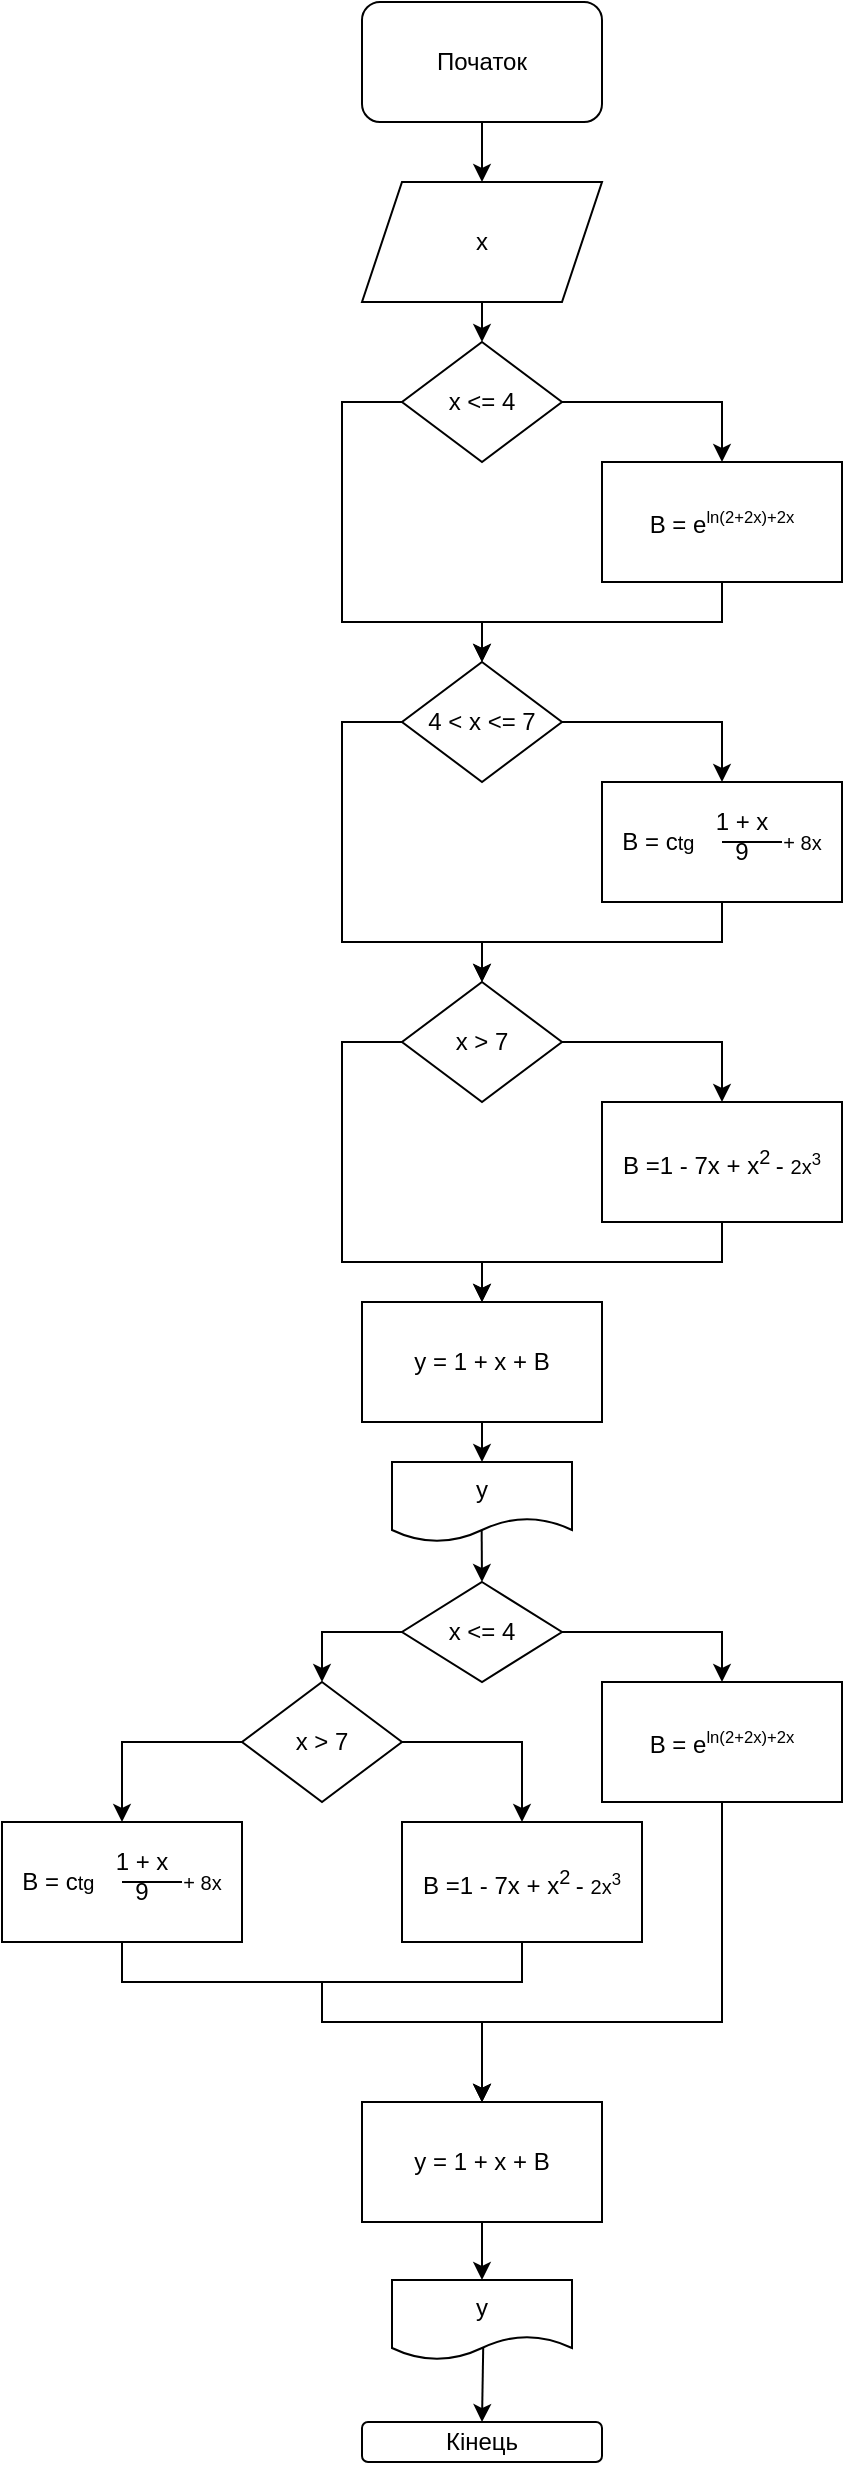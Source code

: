 <mxfile version="15.3.5" type="device"><diagram id="lZzgDiLI62Cbn6dl2Y7r" name="Page-1"><mxGraphModel dx="733" dy="660" grid="1" gridSize="10" guides="1" tooltips="1" connect="1" arrows="1" fold="1" page="1" pageScale="1" pageWidth="827" pageHeight="1169" math="0" shadow="0"><root><mxCell id="0"/><mxCell id="1" parent="0"/><mxCell id="NqlNtR8FpKZzHpzHV1_b-4" style="edgeStyle=none;curved=1;rounded=0;orthogonalLoop=1;jettySize=auto;html=1;entryX=0.5;entryY=0;entryDx=0;entryDy=0;endArrow=classic;sourcePerimeterSpacing=8;targetPerimeterSpacing=8;strokeWidth=1;endFill=1;exitX=0.5;exitY=1;exitDx=0;exitDy=0;" parent="1" source="NqlNtR8FpKZzHpzHV1_b-1" target="NqlNtR8FpKZzHpzHV1_b-2" edge="1"><mxGeometry relative="1" as="geometry"/></mxCell><mxCell id="NqlNtR8FpKZzHpzHV1_b-1" value="Початок" style="rounded=1;whiteSpace=wrap;html=1;hachureGap=4;pointerEvents=0;" parent="1" vertex="1"><mxGeometry x="340" y="30" width="120" height="60" as="geometry"/></mxCell><mxCell id="NqlNtR8FpKZzHpzHV1_b-6" value="" style="edgeStyle=none;curved=1;rounded=0;orthogonalLoop=1;jettySize=auto;html=1;endArrow=classic;endFill=1;sourcePerimeterSpacing=8;targetPerimeterSpacing=8;strokeWidth=1;entryX=0.5;entryY=0;entryDx=0;entryDy=0;exitX=0.5;exitY=1;exitDx=0;exitDy=0;" parent="1" source="NqlNtR8FpKZzHpzHV1_b-2" target="NqlNtR8FpKZzHpzHV1_b-5" edge="1"><mxGeometry relative="1" as="geometry"/></mxCell><mxCell id="NqlNtR8FpKZzHpzHV1_b-2" value="х" style="shape=parallelogram;perimeter=parallelogramPerimeter;whiteSpace=wrap;html=1;fixedSize=1;hachureGap=4;pointerEvents=0;" parent="1" vertex="1"><mxGeometry x="340" y="120" width="120" height="60" as="geometry"/></mxCell><mxCell id="NqlNtR8FpKZzHpzHV1_b-11" style="edgeStyle=none;rounded=0;orthogonalLoop=1;jettySize=auto;html=1;exitX=1;exitY=0.5;exitDx=0;exitDy=0;entryX=0.5;entryY=0;entryDx=0;entryDy=0;endArrow=classic;endFill=1;sourcePerimeterSpacing=8;targetPerimeterSpacing=8;strokeWidth=1;" parent="1" source="NqlNtR8FpKZzHpzHV1_b-5" target="NqlNtR8FpKZzHpzHV1_b-8" edge="1"><mxGeometry relative="1" as="geometry"><Array as="points"><mxPoint x="520" y="230"/></Array></mxGeometry></mxCell><mxCell id="NqlNtR8FpKZzHpzHV1_b-18" style="edgeStyle=none;rounded=0;orthogonalLoop=1;jettySize=auto;html=1;entryX=0.5;entryY=0;entryDx=0;entryDy=0;endArrow=classic;endFill=1;sourcePerimeterSpacing=8;targetPerimeterSpacing=8;strokeWidth=1;exitX=0;exitY=0.5;exitDx=0;exitDy=0;exitPerimeter=0;" parent="1" source="NqlNtR8FpKZzHpzHV1_b-5" target="NqlNtR8FpKZzHpzHV1_b-13" edge="1"><mxGeometry relative="1" as="geometry"><Array as="points"><mxPoint x="330" y="230"/><mxPoint x="330" y="340"/><mxPoint x="400" y="340"/></Array></mxGeometry></mxCell><mxCell id="NqlNtR8FpKZzHpzHV1_b-5" value="x &amp;lt;= 4" style="rhombus;whiteSpace=wrap;html=1;hachureGap=4;pointerEvents=0;" parent="1" vertex="1"><mxGeometry x="360" y="200" width="80" height="60" as="geometry"/></mxCell><mxCell id="NqlNtR8FpKZzHpzHV1_b-19" style="edgeStyle=none;rounded=0;orthogonalLoop=1;jettySize=auto;html=1;exitX=0.5;exitY=1;exitDx=0;exitDy=0;endArrow=classic;endFill=1;sourcePerimeterSpacing=8;targetPerimeterSpacing=8;strokeWidth=1;" parent="1" source="NqlNtR8FpKZzHpzHV1_b-8" edge="1"><mxGeometry relative="1" as="geometry"><mxPoint x="400" y="360" as="targetPoint"/><Array as="points"><mxPoint x="520" y="340"/><mxPoint x="400" y="340"/></Array></mxGeometry></mxCell><mxCell id="NqlNtR8FpKZzHpzHV1_b-8" value="B = e&lt;span style=&quot;font-size: 10px&quot;&gt;&lt;sup&gt;ln(2+2x)+2x&lt;/sup&gt;&lt;/span&gt;" style="rounded=0;whiteSpace=wrap;html=1;hachureGap=4;pointerEvents=0;" parent="1" vertex="1"><mxGeometry x="460" y="260" width="120" height="60" as="geometry"/></mxCell><mxCell id="NqlNtR8FpKZzHpzHV1_b-12" style="edgeStyle=none;rounded=0;orthogonalLoop=1;jettySize=auto;html=1;exitX=1;exitY=0.5;exitDx=0;exitDy=0;entryX=0.5;entryY=0;entryDx=0;entryDy=0;endArrow=classic;endFill=1;sourcePerimeterSpacing=8;targetPerimeterSpacing=8;strokeWidth=1;" parent="1" source="NqlNtR8FpKZzHpzHV1_b-13" target="NqlNtR8FpKZzHpzHV1_b-14" edge="1"><mxGeometry relative="1" as="geometry"><Array as="points"><mxPoint x="520" y="390"/></Array></mxGeometry></mxCell><mxCell id="NqlNtR8FpKZzHpzHV1_b-13" value="4 &amp;lt; x &amp;lt;= 7" style="rhombus;whiteSpace=wrap;html=1;hachureGap=4;pointerEvents=0;" parent="1" vertex="1"><mxGeometry x="360" y="360" width="80" height="60" as="geometry"/></mxCell><mxCell id="NqlNtR8FpKZzHpzHV1_b-14" value="B = c&lt;font size=&quot;1&quot;&gt;tg&amp;nbsp; &amp;nbsp; &amp;nbsp; &amp;nbsp; &amp;nbsp; &amp;nbsp; &amp;nbsp; &amp;nbsp; + 8x&lt;/font&gt;" style="rounded=0;whiteSpace=wrap;html=1;hachureGap=4;pointerEvents=0;" parent="1" vertex="1"><mxGeometry x="460" y="420" width="120" height="60" as="geometry"/></mxCell><mxCell id="NqlNtR8FpKZzHpzHV1_b-15" style="edgeStyle=none;rounded=0;orthogonalLoop=1;jettySize=auto;html=1;exitX=1;exitY=0.5;exitDx=0;exitDy=0;entryX=0.5;entryY=0;entryDx=0;entryDy=0;endArrow=classic;endFill=1;sourcePerimeterSpacing=8;targetPerimeterSpacing=8;strokeWidth=1;" parent="1" source="NqlNtR8FpKZzHpzHV1_b-16" target="NqlNtR8FpKZzHpzHV1_b-17" edge="1"><mxGeometry relative="1" as="geometry"><Array as="points"><mxPoint x="520" y="550"/></Array></mxGeometry></mxCell><mxCell id="NqlNtR8FpKZzHpzHV1_b-16" value="x &amp;gt; 7" style="rhombus;whiteSpace=wrap;html=1;hachureGap=4;pointerEvents=0;" parent="1" vertex="1"><mxGeometry x="360" y="520" width="80" height="60" as="geometry"/></mxCell><mxCell id="NqlNtR8FpKZzHpzHV1_b-17" value="B =1&lt;font style=&quot;font-size: 12px&quot;&gt;&amp;nbsp;- 7x + x&lt;sup&gt;2 &lt;/sup&gt;- &lt;/font&gt;&lt;font size=&quot;1&quot;&gt;2x&lt;sup&gt;3&lt;/sup&gt;&lt;/font&gt;" style="rounded=0;whiteSpace=wrap;html=1;hachureGap=4;pointerEvents=0;" parent="1" vertex="1"><mxGeometry x="460" y="580" width="120" height="60" as="geometry"/></mxCell><mxCell id="NqlNtR8FpKZzHpzHV1_b-20" style="edgeStyle=none;rounded=0;orthogonalLoop=1;jettySize=auto;html=1;entryX=0.5;entryY=0;entryDx=0;entryDy=0;endArrow=classic;endFill=1;sourcePerimeterSpacing=8;targetPerimeterSpacing=8;strokeWidth=1;exitX=0;exitY=0.5;exitDx=0;exitDy=0;exitPerimeter=0;" parent="1" edge="1"><mxGeometry relative="1" as="geometry"><mxPoint x="360" y="390" as="sourcePoint"/><mxPoint x="400" y="520" as="targetPoint"/><Array as="points"><mxPoint x="330" y="390"/><mxPoint x="330" y="500"/><mxPoint x="400" y="500"/></Array></mxGeometry></mxCell><mxCell id="NqlNtR8FpKZzHpzHV1_b-21" style="edgeStyle=none;rounded=0;orthogonalLoop=1;jettySize=auto;html=1;exitX=0.5;exitY=1;exitDx=0;exitDy=0;endArrow=classic;endFill=1;sourcePerimeterSpacing=8;targetPerimeterSpacing=8;strokeWidth=1;" parent="1" edge="1"><mxGeometry relative="1" as="geometry"><mxPoint x="400" y="520" as="targetPoint"/><mxPoint x="520" y="480" as="sourcePoint"/><Array as="points"><mxPoint x="520" y="500"/><mxPoint x="400" y="500"/></Array></mxGeometry></mxCell><mxCell id="NqlNtR8FpKZzHpzHV1_b-22" style="edgeStyle=none;rounded=0;orthogonalLoop=1;jettySize=auto;html=1;entryX=0.5;entryY=0;entryDx=0;entryDy=0;endArrow=classic;endFill=1;sourcePerimeterSpacing=8;targetPerimeterSpacing=8;strokeWidth=1;exitX=0;exitY=0.5;exitDx=0;exitDy=0;exitPerimeter=0;" parent="1" edge="1"><mxGeometry relative="1" as="geometry"><mxPoint x="360" y="550" as="sourcePoint"/><mxPoint x="400" y="680" as="targetPoint"/><Array as="points"><mxPoint x="330" y="550"/><mxPoint x="330" y="660"/><mxPoint x="400" y="660"/></Array></mxGeometry></mxCell><mxCell id="NqlNtR8FpKZzHpzHV1_b-23" style="edgeStyle=none;rounded=0;orthogonalLoop=1;jettySize=auto;html=1;exitX=0.5;exitY=1;exitDx=0;exitDy=0;endArrow=classic;endFill=1;sourcePerimeterSpacing=8;targetPerimeterSpacing=8;strokeWidth=1;" parent="1" edge="1"><mxGeometry relative="1" as="geometry"><mxPoint x="400" y="680" as="targetPoint"/><mxPoint x="520" y="640" as="sourcePoint"/><Array as="points"><mxPoint x="520" y="660"/><mxPoint x="400" y="660"/></Array></mxGeometry></mxCell><mxCell id="NqlNtR8FpKZzHpzHV1_b-24" value="" style="endArrow=none;html=1;sourcePerimeterSpacing=8;targetPerimeterSpacing=8;strokeWidth=1;endSize=6;" parent="1" edge="1"><mxGeometry width="50" height="50" relative="1" as="geometry"><mxPoint x="520" y="450" as="sourcePoint"/><mxPoint x="550" y="450" as="targetPoint"/></mxGeometry></mxCell><mxCell id="NqlNtR8FpKZzHpzHV1_b-25" value="1 + x" style="text;html=1;strokeColor=none;fillColor=none;align=center;verticalAlign=middle;whiteSpace=wrap;rounded=0;hachureGap=4;pointerEvents=0;" parent="1" vertex="1"><mxGeometry x="510" y="430" width="40" height="20" as="geometry"/></mxCell><mxCell id="NqlNtR8FpKZzHpzHV1_b-26" value="9" style="text;html=1;strokeColor=none;fillColor=none;align=center;verticalAlign=middle;whiteSpace=wrap;rounded=0;hachureGap=4;pointerEvents=0;" parent="1" vertex="1"><mxGeometry x="510" y="440" width="40" height="30" as="geometry"/></mxCell><mxCell id="NqlNtR8FpKZzHpzHV1_b-29" style="edgeStyle=none;rounded=0;orthogonalLoop=1;jettySize=auto;html=1;exitX=0.5;exitY=1;exitDx=0;exitDy=0;entryX=0.5;entryY=0;entryDx=0;entryDy=0;endArrow=classic;endFill=1;endSize=6;sourcePerimeterSpacing=8;targetPerimeterSpacing=8;strokeWidth=1;" parent="1" source="NqlNtR8FpKZzHpzHV1_b-27" target="NqlNtR8FpKZzHpzHV1_b-28" edge="1"><mxGeometry relative="1" as="geometry"/></mxCell><mxCell id="NqlNtR8FpKZzHpzHV1_b-27" value="y = 1 + x + B" style="rounded=0;whiteSpace=wrap;html=1;hachureGap=4;pointerEvents=0;" parent="1" vertex="1"><mxGeometry x="340" y="680" width="120" height="60" as="geometry"/></mxCell><mxCell id="NqlNtR8FpKZzHpzHV1_b-32" value="" style="edgeStyle=none;rounded=0;orthogonalLoop=1;jettySize=auto;html=1;endArrow=classic;endFill=1;endSize=6;sourcePerimeterSpacing=8;targetPerimeterSpacing=8;strokeWidth=1;entryX=0.5;entryY=0;entryDx=0;entryDy=0;exitX=0.498;exitY=0.83;exitDx=0;exitDy=0;exitPerimeter=0;" parent="1" source="NqlNtR8FpKZzHpzHV1_b-28" target="NqlNtR8FpKZzHpzHV1_b-30" edge="1"><mxGeometry relative="1" as="geometry"/></mxCell><mxCell id="NqlNtR8FpKZzHpzHV1_b-28" value="y" style="shape=document;whiteSpace=wrap;html=1;boundedLbl=1;hachureGap=4;pointerEvents=0;" parent="1" vertex="1"><mxGeometry x="355" y="760" width="90" height="40" as="geometry"/></mxCell><mxCell id="NqlNtR8FpKZzHpzHV1_b-33" style="edgeStyle=none;rounded=0;orthogonalLoop=1;jettySize=auto;html=1;exitX=1;exitY=0.5;exitDx=0;exitDy=0;entryX=0.5;entryY=0;entryDx=0;entryDy=0;endArrow=classic;endFill=1;endSize=6;sourcePerimeterSpacing=8;targetPerimeterSpacing=8;strokeWidth=1;" parent="1" source="NqlNtR8FpKZzHpzHV1_b-30" target="NqlNtR8FpKZzHpzHV1_b-31" edge="1"><mxGeometry relative="1" as="geometry"><Array as="points"><mxPoint x="520" y="845"/></Array></mxGeometry></mxCell><mxCell id="NqlNtR8FpKZzHpzHV1_b-44" style="edgeStyle=none;rounded=0;orthogonalLoop=1;jettySize=auto;html=1;exitX=0;exitY=0.5;exitDx=0;exitDy=0;entryX=0.5;entryY=0;entryDx=0;entryDy=0;endArrow=classic;endFill=1;endSize=6;sourcePerimeterSpacing=8;targetPerimeterSpacing=8;strokeWidth=1;" parent="1" source="NqlNtR8FpKZzHpzHV1_b-30" target="NqlNtR8FpKZzHpzHV1_b-34" edge="1"><mxGeometry relative="1" as="geometry"><Array as="points"><mxPoint x="320" y="845"/></Array></mxGeometry></mxCell><mxCell id="NqlNtR8FpKZzHpzHV1_b-30" value="x &amp;lt;= 4" style="rhombus;whiteSpace=wrap;html=1;hachureGap=4;pointerEvents=0;" parent="1" vertex="1"><mxGeometry x="360" y="820" width="80" height="50" as="geometry"/></mxCell><mxCell id="NqlNtR8FpKZzHpzHV1_b-49" style="edgeStyle=none;rounded=0;orthogonalLoop=1;jettySize=auto;html=1;exitX=0.5;exitY=1;exitDx=0;exitDy=0;endArrow=classic;endFill=1;endSize=6;sourcePerimeterSpacing=8;targetPerimeterSpacing=8;strokeWidth=1;" parent="1" source="NqlNtR8FpKZzHpzHV1_b-31" edge="1"><mxGeometry relative="1" as="geometry"><mxPoint x="400" y="1080" as="targetPoint"/><Array as="points"><mxPoint x="520" y="1040"/><mxPoint x="400" y="1040"/></Array></mxGeometry></mxCell><mxCell id="NqlNtR8FpKZzHpzHV1_b-31" value="B = e&lt;span style=&quot;font-size: 10px&quot;&gt;&lt;sup&gt;ln(2+2x)+2x&lt;/sup&gt;&lt;/span&gt;" style="rounded=0;whiteSpace=wrap;html=1;hachureGap=4;pointerEvents=0;" parent="1" vertex="1"><mxGeometry x="460" y="870" width="120" height="60" as="geometry"/></mxCell><mxCell id="xhCchE14pJW4VDcaXA_b-6" style="edgeStyle=none;sketch=0;orthogonalLoop=1;jettySize=auto;html=1;exitX=1;exitY=0.5;exitDx=0;exitDy=0;entryX=0.5;entryY=0;entryDx=0;entryDy=0;fontFamily=Architects Daughter;fontSource=https%3A%2F%2Ffonts.googleapis.com%2Fcss%3Ffamily%3DArchitects%2BDaughter;fontSize=20;endArrow=classic;endFill=1;sourcePerimeterSpacing=8;targetPerimeterSpacing=8;startArrow=none;startFill=0;strokeColor=default;rounded=0;shadow=0;" edge="1" parent="1" source="NqlNtR8FpKZzHpzHV1_b-34" target="NqlNtR8FpKZzHpzHV1_b-43"><mxGeometry relative="1" as="geometry"><Array as="points"><mxPoint x="420" y="900"/></Array></mxGeometry></mxCell><mxCell id="xhCchE14pJW4VDcaXA_b-8" style="edgeStyle=none;rounded=0;sketch=0;orthogonalLoop=1;jettySize=auto;html=1;exitX=0;exitY=0.5;exitDx=0;exitDy=0;entryX=0.5;entryY=0;entryDx=0;entryDy=0;shadow=0;fontFamily=Architects Daughter;fontSource=https%3A%2F%2Ffonts.googleapis.com%2Fcss%3Ffamily%3DArchitects%2BDaughter;fontSize=20;startArrow=none;startFill=0;endArrow=classic;endFill=1;sourcePerimeterSpacing=8;targetPerimeterSpacing=8;strokeColor=default;" edge="1" parent="1" source="NqlNtR8FpKZzHpzHV1_b-34" target="NqlNtR8FpKZzHpzHV1_b-39"><mxGeometry relative="1" as="geometry"><Array as="points"><mxPoint x="220" y="900"/></Array></mxGeometry></mxCell><mxCell id="NqlNtR8FpKZzHpzHV1_b-34" value="x &amp;gt; 7" style="rhombus;whiteSpace=wrap;html=1;hachureGap=4;pointerEvents=0;" parent="1" vertex="1"><mxGeometry x="280" y="870" width="80" height="60" as="geometry"/></mxCell><mxCell id="xhCchE14pJW4VDcaXA_b-9" style="edgeStyle=none;rounded=0;sketch=0;orthogonalLoop=1;jettySize=auto;html=1;exitX=0.5;exitY=1;exitDx=0;exitDy=0;entryX=0.5;entryY=0;entryDx=0;entryDy=0;shadow=0;fontFamily=Architects Daughter;fontSource=https%3A%2F%2Ffonts.googleapis.com%2Fcss%3Ffamily%3DArchitects%2BDaughter;fontSize=20;startArrow=none;startFill=0;endArrow=classic;endFill=1;sourcePerimeterSpacing=8;targetPerimeterSpacing=8;strokeColor=default;" edge="1" parent="1" source="NqlNtR8FpKZzHpzHV1_b-39" target="NqlNtR8FpKZzHpzHV1_b-50"><mxGeometry relative="1" as="geometry"><Array as="points"><mxPoint x="220" y="1020"/><mxPoint x="320" y="1020"/><mxPoint x="320" y="1040"/><mxPoint x="400" y="1040"/></Array></mxGeometry></mxCell><mxCell id="NqlNtR8FpKZzHpzHV1_b-39" value="B = c&lt;font size=&quot;1&quot;&gt;tg&amp;nbsp; &amp;nbsp; &amp;nbsp; &amp;nbsp; &amp;nbsp; &amp;nbsp; &amp;nbsp; &amp;nbsp; + 8x&lt;/font&gt;" style="rounded=0;whiteSpace=wrap;html=1;hachureGap=4;pointerEvents=0;" parent="1" vertex="1"><mxGeometry x="160" y="940" width="120" height="60" as="geometry"/></mxCell><mxCell id="NqlNtR8FpKZzHpzHV1_b-40" value="" style="endArrow=none;html=1;sourcePerimeterSpacing=8;targetPerimeterSpacing=8;strokeWidth=1;endSize=6;" parent="1" edge="1"><mxGeometry width="50" height="50" relative="1" as="geometry"><mxPoint x="220" y="970" as="sourcePoint"/><mxPoint x="250" y="970" as="targetPoint"/></mxGeometry></mxCell><mxCell id="NqlNtR8FpKZzHpzHV1_b-41" value="1 + x" style="text;html=1;strokeColor=none;fillColor=none;align=center;verticalAlign=middle;whiteSpace=wrap;rounded=0;hachureGap=4;pointerEvents=0;" parent="1" vertex="1"><mxGeometry x="210" y="950" width="40" height="20" as="geometry"/></mxCell><mxCell id="NqlNtR8FpKZzHpzHV1_b-42" value="9" style="text;html=1;strokeColor=none;fillColor=none;align=center;verticalAlign=middle;whiteSpace=wrap;rounded=0;hachureGap=4;pointerEvents=0;" parent="1" vertex="1"><mxGeometry x="210" y="960" width="40" height="30" as="geometry"/></mxCell><mxCell id="xhCchE14pJW4VDcaXA_b-10" style="edgeStyle=none;rounded=0;sketch=0;orthogonalLoop=1;jettySize=auto;html=1;exitX=0.5;exitY=1;exitDx=0;exitDy=0;entryX=0.5;entryY=0;entryDx=0;entryDy=0;shadow=0;fontFamily=Architects Daughter;fontSource=https%3A%2F%2Ffonts.googleapis.com%2Fcss%3Ffamily%3DArchitects%2BDaughter;fontSize=20;startArrow=none;startFill=0;endArrow=classic;endFill=1;sourcePerimeterSpacing=8;targetPerimeterSpacing=8;strokeColor=default;" edge="1" parent="1" source="NqlNtR8FpKZzHpzHV1_b-43" target="NqlNtR8FpKZzHpzHV1_b-50"><mxGeometry relative="1" as="geometry"><Array as="points"><mxPoint x="420" y="1020"/><mxPoint x="320" y="1020"/><mxPoint x="320" y="1040"/><mxPoint x="400" y="1040"/></Array></mxGeometry></mxCell><mxCell id="NqlNtR8FpKZzHpzHV1_b-43" value="B =1&lt;font style=&quot;font-size: 12px&quot;&gt;&amp;nbsp;- 7x + x&lt;sup&gt;2 &lt;/sup&gt;- &lt;/font&gt;&lt;font size=&quot;1&quot;&gt;2x&lt;sup&gt;3&lt;/sup&gt;&lt;/font&gt;" style="rounded=0;whiteSpace=wrap;html=1;hachureGap=4;pointerEvents=0;" parent="1" vertex="1"><mxGeometry x="360" y="940" width="120" height="60" as="geometry"/></mxCell><mxCell id="NqlNtR8FpKZzHpzHV1_b-54" style="edgeStyle=none;rounded=0;orthogonalLoop=1;jettySize=auto;html=1;exitX=0.5;exitY=1;exitDx=0;exitDy=0;entryX=0.5;entryY=0;entryDx=0;entryDy=0;endArrow=classic;endFill=1;endSize=6;sourcePerimeterSpacing=8;targetPerimeterSpacing=8;strokeWidth=1;" parent="1" source="NqlNtR8FpKZzHpzHV1_b-50" target="NqlNtR8FpKZzHpzHV1_b-51" edge="1"><mxGeometry relative="1" as="geometry"/></mxCell><mxCell id="NqlNtR8FpKZzHpzHV1_b-50" value="y = 1 + x + B" style="rounded=0;whiteSpace=wrap;html=1;hachureGap=4;pointerEvents=0;" parent="1" vertex="1"><mxGeometry x="340" y="1080" width="120" height="60" as="geometry"/></mxCell><mxCell id="NqlNtR8FpKZzHpzHV1_b-55" value="" style="edgeStyle=none;rounded=0;orthogonalLoop=1;jettySize=auto;html=1;endArrow=classic;endFill=1;endSize=6;sourcePerimeterSpacing=8;targetPerimeterSpacing=8;strokeWidth=1;entryX=0.5;entryY=0;entryDx=0;entryDy=0;exitX=0.507;exitY=0.805;exitDx=0;exitDy=0;exitPerimeter=0;" parent="1" source="NqlNtR8FpKZzHpzHV1_b-51" target="NqlNtR8FpKZzHpzHV1_b-53" edge="1"><mxGeometry relative="1" as="geometry"/></mxCell><mxCell id="NqlNtR8FpKZzHpzHV1_b-51" value="y" style="shape=document;whiteSpace=wrap;html=1;boundedLbl=1;hachureGap=4;pointerEvents=0;" parent="1" vertex="1"><mxGeometry x="355" y="1169" width="90" height="40" as="geometry"/></mxCell><mxCell id="NqlNtR8FpKZzHpzHV1_b-53" value="Кінець" style="rounded=1;whiteSpace=wrap;html=1;hachureGap=4;pointerEvents=0;" parent="1" vertex="1"><mxGeometry x="340" y="1240" width="120" height="20" as="geometry"/></mxCell></root></mxGraphModel></diagram></mxfile>
